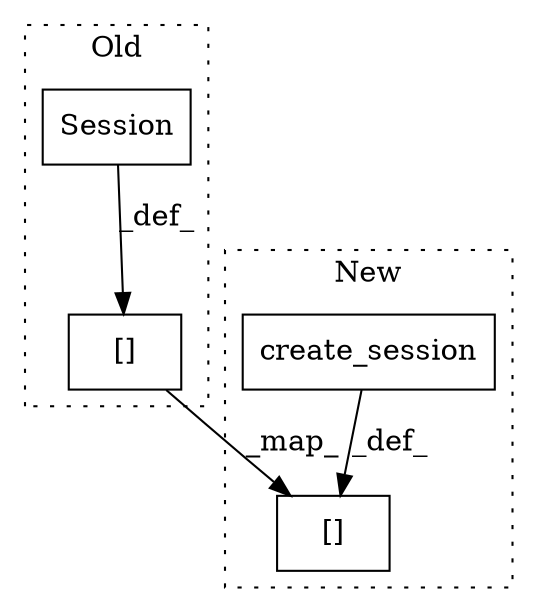 digraph G {
subgraph cluster0 {
1 [label="Session" a="32" s="6415" l="9" shape="box"];
4 [label="[]" a="2" s="6371,6384" l="7,1" shape="box"];
label = "Old";
style="dotted";
}
subgraph cluster1 {
2 [label="create_session" a="32" s="6439" l="16" shape="box"];
3 [label="[]" a="2" s="6406,6419" l="7,1" shape="box"];
label = "New";
style="dotted";
}
1 -> 4 [label="_def_"];
2 -> 3 [label="_def_"];
4 -> 3 [label="_map_"];
}